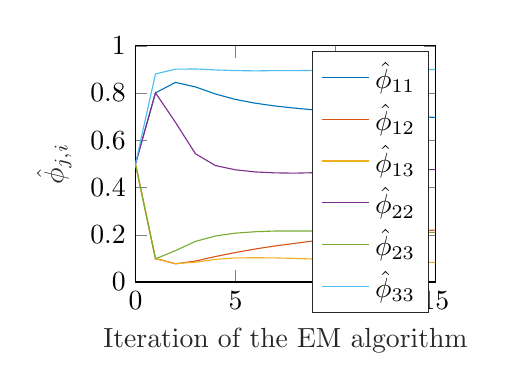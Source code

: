 % This file was created by matlab2tikz.
%
\definecolor{mycolor1}{rgb}{0.0,0.447,0.741}%
\definecolor{mycolor2}{rgb}{0.85,0.325,0.098}%
\definecolor{mycolor3}{rgb}{0.929,0.694,0.125}%
\definecolor{mycolor4}{rgb}{0.494,0.184,0.556}%
\definecolor{mycolor5}{rgb}{0.466,0.674,0.188}%
\definecolor{mycolor6}{rgb}{0.301,0.745,0.933}%
%
\begin{tikzpicture}

\begin{axis}[%
width=3.809cm,
height=3cm,
at={(0cm,0cm)},
scale only axis,
xmin=0,
xmax=15,
xlabel style={font=\color{white!15!black}},
xlabel={Iteration of the EM algorithm},
ymin=0,
ymax=1,
ylabel style={font=\color{white!15!black}},
ylabel={$\hat{\phi}_{j,i}$},
axis background/.style={fill=white},
legend style={legend cell align=left, align=left, draw=white!15!black}
]
\addplot [color=mycolor1]
  table[row sep=crcr]{%
0	0.5\\
1	0.801\\
2	0.845\\
3	0.826\\
4	0.796\\
5	0.773\\
6	0.757\\
7	0.745\\
8	0.736\\
9	0.728\\
10	0.721\\
11	0.715\\
12	0.709\\
13	0.705\\
14	0.7\\
15	0.697\\
};
\addlegendentry{$\hat{\phi}_{11}$}

\addplot [color=mycolor2]
  table[row sep=crcr]{%
0	0.5\\
1	0.1\\
2	0.077\\
3	0.089\\
4	0.108\\
5	0.125\\
6	0.14\\
7	0.153\\
8	0.164\\
9	0.175\\
10	0.184\\
11	0.193\\
12	0.201\\
13	0.208\\
14	0.215\\
15	0.22\\
};
\addlegendentry{$\hat{\phi}_{12}$}

\addplot [color=mycolor3]
  table[row sep=crcr]{%
0	0.5\\
1	0.098\\
2	0.078\\
3	0.084\\
4	0.096\\
5	0.102\\
6	0.103\\
7	0.102\\
8	0.1\\
9	0.097\\
10	0.095\\
11	0.092\\
12	0.09\\
13	0.087\\
14	0.085\\
15	0.083\\
};
\addlegendentry{$\hat{\phi}_{13}$}

\addplot [color=mycolor4]
  table[row sep=crcr]{%
0	0.5\\
1	0.801\\
2	0.676\\
3	0.543\\
4	0.493\\
5	0.475\\
6	0.466\\
7	0.462\\
8	0.461\\
9	0.463\\
10	0.466\\
11	0.469\\
12	0.472\\
13	0.473\\
14	0.475\\
15	0.476\\
};
\addlegendentry{$\hat{\phi}_{22}$}

\addplot [color=mycolor5]
  table[row sep=crcr]{%
0	0.5\\
1	0.098\\
2	0.133\\
3	0.172\\
4	0.195\\
5	0.207\\
6	0.213\\
7	0.216\\
8	0.216\\
9	0.216\\
10	0.214\\
11	0.213\\
12	0.212\\
13	0.211\\
14	0.21\\
15	0.21\\
};
\addlegendentry{$\hat{\phi}_{23}$}

\addplot [color=mycolor6]
  table[row sep=crcr]{%
0	0.5\\
1	0.881\\
2	0.901\\
3	0.902\\
4	0.898\\
5	0.895\\
6	0.894\\
7	0.895\\
8	0.895\\
9	0.896\\
10	0.897\\
11	0.897\\
12	0.898\\
13	0.899\\
14	0.899\\
15	0.9\\
};
\addlegendentry{$\hat{\phi}_{33}$}

\end{axis}
\end{tikzpicture}%